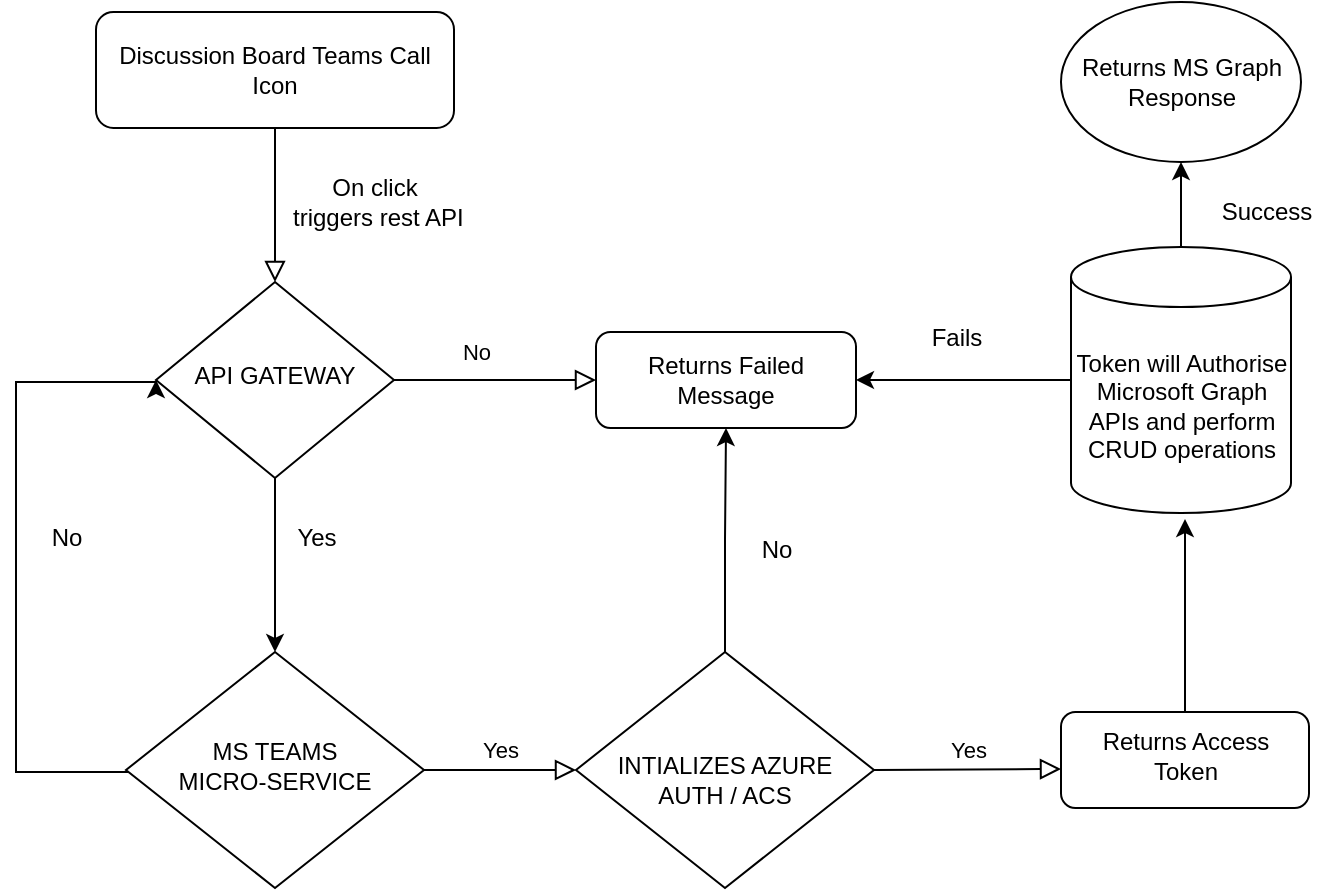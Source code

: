 <mxfile version="22.0.8" type="github" pages="2">
  <diagram id="C5RBs43oDa-KdzZeNtuy" name="Page-1">
    <mxGraphModel dx="940" dy="1688" grid="1" gridSize="10" guides="1" tooltips="1" connect="1" arrows="1" fold="1" page="1" pageScale="1" pageWidth="827" pageHeight="1169" background="#ffffff" math="0" shadow="0">
      <root>
        <mxCell id="WIyWlLk6GJQsqaUBKTNV-0" />
        <mxCell id="WIyWlLk6GJQsqaUBKTNV-1" parent="WIyWlLk6GJQsqaUBKTNV-0" />
        <mxCell id="WIyWlLk6GJQsqaUBKTNV-2" value="" style="rounded=0;html=1;jettySize=auto;orthogonalLoop=1;fontSize=11;endArrow=block;endFill=0;endSize=8;strokeWidth=1;shadow=0;labelBackgroundColor=none;edgeStyle=orthogonalEdgeStyle;" parent="WIyWlLk6GJQsqaUBKTNV-1" source="WIyWlLk6GJQsqaUBKTNV-3" target="WIyWlLk6GJQsqaUBKTNV-6" edge="1">
          <mxGeometry relative="1" as="geometry" />
        </mxCell>
        <mxCell id="WIyWlLk6GJQsqaUBKTNV-3" value="Discussion Board Teams Call Icon" style="rounded=1;whiteSpace=wrap;html=1;fontSize=12;glass=0;strokeWidth=1;shadow=0;" parent="WIyWlLk6GJQsqaUBKTNV-1" vertex="1">
          <mxGeometry x="130" y="-30" width="179" height="58" as="geometry" />
        </mxCell>
        <mxCell id="WIyWlLk6GJQsqaUBKTNV-5" value="No" style="edgeStyle=orthogonalEdgeStyle;rounded=0;html=1;jettySize=auto;orthogonalLoop=1;fontSize=11;endArrow=block;endFill=0;endSize=8;strokeWidth=1;shadow=0;labelBackgroundColor=none;" parent="WIyWlLk6GJQsqaUBKTNV-1" source="WIyWlLk6GJQsqaUBKTNV-6" target="WIyWlLk6GJQsqaUBKTNV-7" edge="1">
          <mxGeometry x="-0.188" y="14" relative="1" as="geometry">
            <mxPoint as="offset" />
            <Array as="points">
              <mxPoint x="310" y="154" />
              <mxPoint x="310" y="154" />
            </Array>
          </mxGeometry>
        </mxCell>
        <mxCell id="67sHLlyTRyJTOVlGl5xd-29" value="" style="edgeStyle=orthogonalEdgeStyle;rounded=0;orthogonalLoop=1;jettySize=auto;html=1;" edge="1" parent="WIyWlLk6GJQsqaUBKTNV-1" source="WIyWlLk6GJQsqaUBKTNV-6" target="WIyWlLk6GJQsqaUBKTNV-10">
          <mxGeometry relative="1" as="geometry" />
        </mxCell>
        <mxCell id="WIyWlLk6GJQsqaUBKTNV-6" value="API GATEWAY" style="rhombus;whiteSpace=wrap;html=1;shadow=0;fontFamily=Helvetica;fontSize=12;align=center;strokeWidth=1;spacing=6;spacingTop=-4;" parent="WIyWlLk6GJQsqaUBKTNV-1" vertex="1">
          <mxGeometry x="160" y="105" width="119" height="98" as="geometry" />
        </mxCell>
        <mxCell id="WIyWlLk6GJQsqaUBKTNV-7" value="Returns Failed Message" style="rounded=1;whiteSpace=wrap;html=1;fontSize=12;glass=0;strokeWidth=1;shadow=0;" parent="WIyWlLk6GJQsqaUBKTNV-1" vertex="1">
          <mxGeometry x="380" y="130" width="130" height="48" as="geometry" />
        </mxCell>
        <mxCell id="WIyWlLk6GJQsqaUBKTNV-9" value="Yes" style="edgeStyle=orthogonalEdgeStyle;rounded=0;html=1;jettySize=auto;orthogonalLoop=1;fontSize=11;endArrow=block;endFill=0;endSize=8;strokeWidth=1;shadow=0;labelBackgroundColor=none;entryX=0;entryY=0.5;entryDx=0;entryDy=0;" parent="WIyWlLk6GJQsqaUBKTNV-1" source="WIyWlLk6GJQsqaUBKTNV-10" target="Hp_decmUxXTqxWQQt_08-4" edge="1">
          <mxGeometry y="10" relative="1" as="geometry">
            <mxPoint as="offset" />
            <mxPoint x="450" y="330" as="targetPoint" />
          </mxGeometry>
        </mxCell>
        <mxCell id="67sHLlyTRyJTOVlGl5xd-32" value="" style="edgeStyle=orthogonalEdgeStyle;rounded=0;orthogonalLoop=1;jettySize=auto;html=1;entryX=0;entryY=0.5;entryDx=0;entryDy=0;" edge="1" parent="WIyWlLk6GJQsqaUBKTNV-1" source="WIyWlLk6GJQsqaUBKTNV-10" target="WIyWlLk6GJQsqaUBKTNV-6">
          <mxGeometry relative="1" as="geometry">
            <mxPoint x="65" y="349" as="targetPoint" />
            <Array as="points">
              <mxPoint x="90" y="350" />
              <mxPoint x="90" y="155" />
            </Array>
          </mxGeometry>
        </mxCell>
        <mxCell id="WIyWlLk6GJQsqaUBKTNV-10" value="MS TEAMS &lt;br&gt;MICRO-SERVICE" style="rhombus;whiteSpace=wrap;html=1;shadow=0;fontFamily=Helvetica;fontSize=12;align=center;strokeWidth=1;spacing=6;spacingTop=-4;" parent="WIyWlLk6GJQsqaUBKTNV-1" vertex="1">
          <mxGeometry x="145" y="290" width="149" height="118" as="geometry" />
        </mxCell>
        <mxCell id="67sHLlyTRyJTOVlGl5xd-3" value="" style="edgeStyle=orthogonalEdgeStyle;rounded=0;orthogonalLoop=1;jettySize=auto;html=1;" edge="1" parent="WIyWlLk6GJQsqaUBKTNV-1" source="Hp_decmUxXTqxWQQt_08-4" target="WIyWlLk6GJQsqaUBKTNV-7">
          <mxGeometry relative="1" as="geometry" />
        </mxCell>
        <mxCell id="Hp_decmUxXTqxWQQt_08-4" value="&lt;br&gt;INTIALIZES AZURE AUTH / ACS" style="rhombus;whiteSpace=wrap;html=1;shadow=0;fontFamily=Helvetica;fontSize=12;align=center;strokeWidth=1;spacing=6;spacingTop=-4;" vertex="1" parent="WIyWlLk6GJQsqaUBKTNV-1">
          <mxGeometry x="370" y="290" width="149" height="118" as="geometry" />
        </mxCell>
        <mxCell id="67sHLlyTRyJTOVlGl5xd-21" value="" style="edgeStyle=orthogonalEdgeStyle;rounded=0;orthogonalLoop=1;jettySize=auto;html=1;" edge="1" parent="WIyWlLk6GJQsqaUBKTNV-1" source="Hp_decmUxXTqxWQQt_08-5">
          <mxGeometry relative="1" as="geometry">
            <mxPoint x="674.5" y="223.5" as="targetPoint" />
          </mxGeometry>
        </mxCell>
        <mxCell id="Hp_decmUxXTqxWQQt_08-5" value="Returns Access&lt;br&gt;Token" style="rounded=1;whiteSpace=wrap;html=1;shadow=0;strokeWidth=1;spacing=6;spacingTop=-4;" vertex="1" parent="WIyWlLk6GJQsqaUBKTNV-1">
          <mxGeometry x="612.5" y="320" width="124" height="48" as="geometry" />
        </mxCell>
        <mxCell id="Hp_decmUxXTqxWQQt_08-36" value="No" style="text;html=1;align=center;verticalAlign=middle;resizable=0;points=[];autosize=1;" vertex="1" parent="WIyWlLk6GJQsqaUBKTNV-1">
          <mxGeometry x="450" y="223.5" width="40" height="30" as="geometry" />
        </mxCell>
        <mxCell id="67sHLlyTRyJTOVlGl5xd-0" value="On click&lt;br&gt;&amp;nbsp;triggers rest API" style="text;html=1;align=center;verticalAlign=middle;resizable=0;points=[];autosize=1;" vertex="1" parent="WIyWlLk6GJQsqaUBKTNV-1">
          <mxGeometry x="214" y="45" width="110" height="40" as="geometry" />
        </mxCell>
        <mxCell id="67sHLlyTRyJTOVlGl5xd-7" value="Yes" style="edgeStyle=orthogonalEdgeStyle;rounded=0;html=1;jettySize=auto;orthogonalLoop=1;fontSize=11;endArrow=block;endFill=0;endSize=8;strokeWidth=1;shadow=0;labelBackgroundColor=none;entryX=0;entryY=0.5;entryDx=0;entryDy=0;exitX=1;exitY=0.5;exitDx=0;exitDy=0;" edge="1" parent="WIyWlLk6GJQsqaUBKTNV-1" source="Hp_decmUxXTqxWQQt_08-4">
          <mxGeometry y="10" relative="1" as="geometry">
            <mxPoint as="offset" />
            <mxPoint x="536.5" y="348.5" as="sourcePoint" />
            <mxPoint x="612.5" y="348.5" as="targetPoint" />
          </mxGeometry>
        </mxCell>
        <mxCell id="67sHLlyTRyJTOVlGl5xd-46" value="" style="edgeStyle=orthogonalEdgeStyle;rounded=0;orthogonalLoop=1;jettySize=auto;html=1;" edge="1" parent="WIyWlLk6GJQsqaUBKTNV-1" source="67sHLlyTRyJTOVlGl5xd-44" target="WIyWlLk6GJQsqaUBKTNV-7">
          <mxGeometry relative="1" as="geometry" />
        </mxCell>
        <mxCell id="67sHLlyTRyJTOVlGl5xd-48" value="" style="edgeStyle=orthogonalEdgeStyle;rounded=0;orthogonalLoop=1;jettySize=auto;html=1;" edge="1" parent="WIyWlLk6GJQsqaUBKTNV-1" source="67sHLlyTRyJTOVlGl5xd-44" target="67sHLlyTRyJTOVlGl5xd-47">
          <mxGeometry relative="1" as="geometry" />
        </mxCell>
        <mxCell id="67sHLlyTRyJTOVlGl5xd-44" value="Token will Authorise Microsoft Graph APIs and perform CRUD operations" style="shape=cylinder3;whiteSpace=wrap;html=1;boundedLbl=1;backgroundOutline=1;size=15;" vertex="1" parent="WIyWlLk6GJQsqaUBKTNV-1">
          <mxGeometry x="617.5" y="87.5" width="110" height="133" as="geometry" />
        </mxCell>
        <mxCell id="67sHLlyTRyJTOVlGl5xd-47" value="Returns MS Graph &lt;br&gt;Response" style="ellipse;whiteSpace=wrap;html=1;" vertex="1" parent="WIyWlLk6GJQsqaUBKTNV-1">
          <mxGeometry x="612.5" y="-35" width="120" height="80" as="geometry" />
        </mxCell>
        <mxCell id="67sHLlyTRyJTOVlGl5xd-51" value="Fails" style="text;html=1;align=center;verticalAlign=middle;resizable=0;points=[];autosize=1;strokeColor=none;fillColor=none;" vertex="1" parent="WIyWlLk6GJQsqaUBKTNV-1">
          <mxGeometry x="535" y="118" width="50" height="30" as="geometry" />
        </mxCell>
        <mxCell id="67sHLlyTRyJTOVlGl5xd-52" value="Success" style="text;html=1;align=center;verticalAlign=middle;resizable=0;points=[];autosize=1;strokeColor=none;fillColor=none;" vertex="1" parent="WIyWlLk6GJQsqaUBKTNV-1">
          <mxGeometry x="680" y="55" width="70" height="30" as="geometry" />
        </mxCell>
        <mxCell id="67sHLlyTRyJTOVlGl5xd-53" value="No" style="text;html=1;align=center;verticalAlign=middle;resizable=0;points=[];autosize=1;strokeColor=none;fillColor=none;" vertex="1" parent="WIyWlLk6GJQsqaUBKTNV-1">
          <mxGeometry x="95" y="218" width="40" height="30" as="geometry" />
        </mxCell>
        <mxCell id="67sHLlyTRyJTOVlGl5xd-54" value="Yes" style="text;html=1;align=center;verticalAlign=middle;resizable=0;points=[];autosize=1;strokeColor=none;fillColor=none;" vertex="1" parent="WIyWlLk6GJQsqaUBKTNV-1">
          <mxGeometry x="220" y="218" width="40" height="30" as="geometry" />
        </mxCell>
      </root>
    </mxGraphModel>
  </diagram>
  <diagram id="yiamQfPyXDIlcrWMAFD0" name="Page-2">
    <mxGraphModel dx="940" dy="519" grid="1" gridSize="10" guides="1" tooltips="1" connect="1" arrows="1" fold="1" page="1" pageScale="1" pageWidth="827" pageHeight="1169" math="0" shadow="0">
      <root>
        <mxCell id="0" />
        <mxCell id="1" parent="0" />
      </root>
    </mxGraphModel>
  </diagram>
</mxfile>
